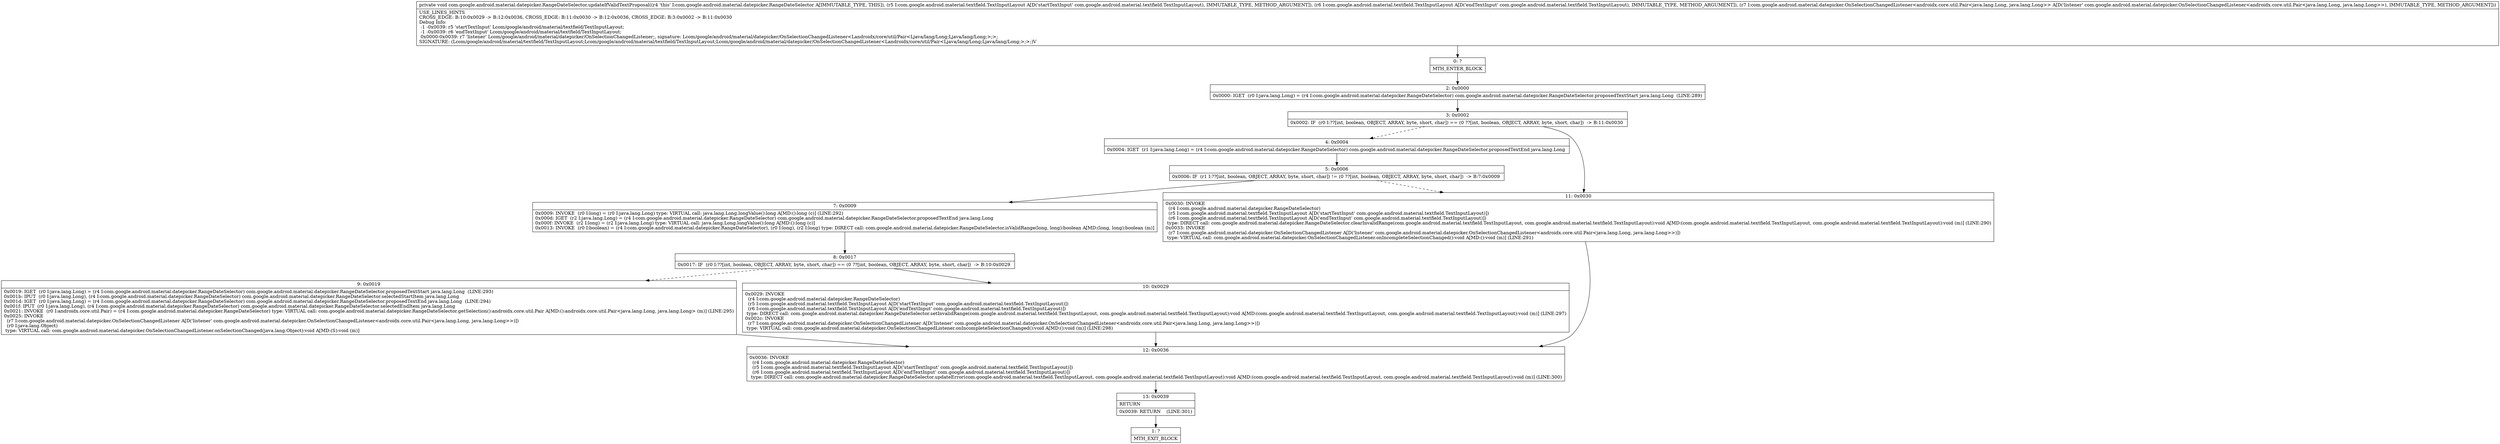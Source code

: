 digraph "CFG forcom.google.android.material.datepicker.RangeDateSelector.updateIfValidTextProposal(Lcom\/google\/android\/material\/textfield\/TextInputLayout;Lcom\/google\/android\/material\/textfield\/TextInputLayout;Lcom\/google\/android\/material\/datepicker\/OnSelectionChangedListener;)V" {
Node_0 [shape=record,label="{0\:\ ?|MTH_ENTER_BLOCK\l}"];
Node_2 [shape=record,label="{2\:\ 0x0000|0x0000: IGET  (r0 I:java.lang.Long) = (r4 I:com.google.android.material.datepicker.RangeDateSelector) com.google.android.material.datepicker.RangeDateSelector.proposedTextStart java.lang.Long  (LINE:289)\l}"];
Node_3 [shape=record,label="{3\:\ 0x0002|0x0002: IF  (r0 I:??[int, boolean, OBJECT, ARRAY, byte, short, char]) == (0 ??[int, boolean, OBJECT, ARRAY, byte, short, char])  \-\> B:11:0x0030 \l}"];
Node_4 [shape=record,label="{4\:\ 0x0004|0x0004: IGET  (r1 I:java.lang.Long) = (r4 I:com.google.android.material.datepicker.RangeDateSelector) com.google.android.material.datepicker.RangeDateSelector.proposedTextEnd java.lang.Long \l}"];
Node_5 [shape=record,label="{5\:\ 0x0006|0x0006: IF  (r1 I:??[int, boolean, OBJECT, ARRAY, byte, short, char]) != (0 ??[int, boolean, OBJECT, ARRAY, byte, short, char])  \-\> B:7:0x0009 \l}"];
Node_7 [shape=record,label="{7\:\ 0x0009|0x0009: INVOKE  (r0 I:long) = (r0 I:java.lang.Long) type: VIRTUAL call: java.lang.Long.longValue():long A[MD:():long (c)] (LINE:292)\l0x000d: IGET  (r2 I:java.lang.Long) = (r4 I:com.google.android.material.datepicker.RangeDateSelector) com.google.android.material.datepicker.RangeDateSelector.proposedTextEnd java.lang.Long \l0x000f: INVOKE  (r2 I:long) = (r2 I:java.lang.Long) type: VIRTUAL call: java.lang.Long.longValue():long A[MD:():long (c)]\l0x0013: INVOKE  (r0 I:boolean) = (r4 I:com.google.android.material.datepicker.RangeDateSelector), (r0 I:long), (r2 I:long) type: DIRECT call: com.google.android.material.datepicker.RangeDateSelector.isValidRange(long, long):boolean A[MD:(long, long):boolean (m)]\l}"];
Node_8 [shape=record,label="{8\:\ 0x0017|0x0017: IF  (r0 I:??[int, boolean, OBJECT, ARRAY, byte, short, char]) == (0 ??[int, boolean, OBJECT, ARRAY, byte, short, char])  \-\> B:10:0x0029 \l}"];
Node_9 [shape=record,label="{9\:\ 0x0019|0x0019: IGET  (r0 I:java.lang.Long) = (r4 I:com.google.android.material.datepicker.RangeDateSelector) com.google.android.material.datepicker.RangeDateSelector.proposedTextStart java.lang.Long  (LINE:293)\l0x001b: IPUT  (r0 I:java.lang.Long), (r4 I:com.google.android.material.datepicker.RangeDateSelector) com.google.android.material.datepicker.RangeDateSelector.selectedStartItem java.lang.Long \l0x001d: IGET  (r0 I:java.lang.Long) = (r4 I:com.google.android.material.datepicker.RangeDateSelector) com.google.android.material.datepicker.RangeDateSelector.proposedTextEnd java.lang.Long  (LINE:294)\l0x001f: IPUT  (r0 I:java.lang.Long), (r4 I:com.google.android.material.datepicker.RangeDateSelector) com.google.android.material.datepicker.RangeDateSelector.selectedEndItem java.lang.Long \l0x0021: INVOKE  (r0 I:androidx.core.util.Pair) = (r4 I:com.google.android.material.datepicker.RangeDateSelector) type: VIRTUAL call: com.google.android.material.datepicker.RangeDateSelector.getSelection():androidx.core.util.Pair A[MD:():androidx.core.util.Pair\<java.lang.Long, java.lang.Long\> (m)] (LINE:295)\l0x0025: INVOKE  \l  (r7 I:com.google.android.material.datepicker.OnSelectionChangedListener A[D('listener' com.google.android.material.datepicker.OnSelectionChangedListener\<androidx.core.util.Pair\<java.lang.Long, java.lang.Long\>\>)])\l  (r0 I:java.lang.Object)\l type: VIRTUAL call: com.google.android.material.datepicker.OnSelectionChangedListener.onSelectionChanged(java.lang.Object):void A[MD:(S):void (m)]\l}"];
Node_12 [shape=record,label="{12\:\ 0x0036|0x0036: INVOKE  \l  (r4 I:com.google.android.material.datepicker.RangeDateSelector)\l  (r5 I:com.google.android.material.textfield.TextInputLayout A[D('startTextInput' com.google.android.material.textfield.TextInputLayout)])\l  (r6 I:com.google.android.material.textfield.TextInputLayout A[D('endTextInput' com.google.android.material.textfield.TextInputLayout)])\l type: DIRECT call: com.google.android.material.datepicker.RangeDateSelector.updateError(com.google.android.material.textfield.TextInputLayout, com.google.android.material.textfield.TextInputLayout):void A[MD:(com.google.android.material.textfield.TextInputLayout, com.google.android.material.textfield.TextInputLayout):void (m)] (LINE:300)\l}"];
Node_13 [shape=record,label="{13\:\ 0x0039|RETURN\l|0x0039: RETURN    (LINE:301)\l}"];
Node_1 [shape=record,label="{1\:\ ?|MTH_EXIT_BLOCK\l}"];
Node_10 [shape=record,label="{10\:\ 0x0029|0x0029: INVOKE  \l  (r4 I:com.google.android.material.datepicker.RangeDateSelector)\l  (r5 I:com.google.android.material.textfield.TextInputLayout A[D('startTextInput' com.google.android.material.textfield.TextInputLayout)])\l  (r6 I:com.google.android.material.textfield.TextInputLayout A[D('endTextInput' com.google.android.material.textfield.TextInputLayout)])\l type: DIRECT call: com.google.android.material.datepicker.RangeDateSelector.setInvalidRange(com.google.android.material.textfield.TextInputLayout, com.google.android.material.textfield.TextInputLayout):void A[MD:(com.google.android.material.textfield.TextInputLayout, com.google.android.material.textfield.TextInputLayout):void (m)] (LINE:297)\l0x002c: INVOKE  \l  (r7 I:com.google.android.material.datepicker.OnSelectionChangedListener A[D('listener' com.google.android.material.datepicker.OnSelectionChangedListener\<androidx.core.util.Pair\<java.lang.Long, java.lang.Long\>\>)])\l type: VIRTUAL call: com.google.android.material.datepicker.OnSelectionChangedListener.onIncompleteSelectionChanged():void A[MD:():void (m)] (LINE:298)\l}"];
Node_11 [shape=record,label="{11\:\ 0x0030|0x0030: INVOKE  \l  (r4 I:com.google.android.material.datepicker.RangeDateSelector)\l  (r5 I:com.google.android.material.textfield.TextInputLayout A[D('startTextInput' com.google.android.material.textfield.TextInputLayout)])\l  (r6 I:com.google.android.material.textfield.TextInputLayout A[D('endTextInput' com.google.android.material.textfield.TextInputLayout)])\l type: DIRECT call: com.google.android.material.datepicker.RangeDateSelector.clearInvalidRange(com.google.android.material.textfield.TextInputLayout, com.google.android.material.textfield.TextInputLayout):void A[MD:(com.google.android.material.textfield.TextInputLayout, com.google.android.material.textfield.TextInputLayout):void (m)] (LINE:290)\l0x0033: INVOKE  \l  (r7 I:com.google.android.material.datepicker.OnSelectionChangedListener A[D('listener' com.google.android.material.datepicker.OnSelectionChangedListener\<androidx.core.util.Pair\<java.lang.Long, java.lang.Long\>\>)])\l type: VIRTUAL call: com.google.android.material.datepicker.OnSelectionChangedListener.onIncompleteSelectionChanged():void A[MD:():void (m)] (LINE:291)\l}"];
MethodNode[shape=record,label="{private void com.google.android.material.datepicker.RangeDateSelector.updateIfValidTextProposal((r4 'this' I:com.google.android.material.datepicker.RangeDateSelector A[IMMUTABLE_TYPE, THIS]), (r5 I:com.google.android.material.textfield.TextInputLayout A[D('startTextInput' com.google.android.material.textfield.TextInputLayout), IMMUTABLE_TYPE, METHOD_ARGUMENT]), (r6 I:com.google.android.material.textfield.TextInputLayout A[D('endTextInput' com.google.android.material.textfield.TextInputLayout), IMMUTABLE_TYPE, METHOD_ARGUMENT]), (r7 I:com.google.android.material.datepicker.OnSelectionChangedListener\<androidx.core.util.Pair\<java.lang.Long, java.lang.Long\>\> A[D('listener' com.google.android.material.datepicker.OnSelectionChangedListener\<androidx.core.util.Pair\<java.lang.Long, java.lang.Long\>\>), IMMUTABLE_TYPE, METHOD_ARGUMENT]))  | USE_LINES_HINTS\lCROSS_EDGE: B:10:0x0029 \-\> B:12:0x0036, CROSS_EDGE: B:11:0x0030 \-\> B:12:0x0036, CROSS_EDGE: B:3:0x0002 \-\> B:11:0x0030\lDebug Info:\l  \-1 \-0x0039: r5 'startTextInput' Lcom\/google\/android\/material\/textfield\/TextInputLayout;\l  \-1 \-0x0039: r6 'endTextInput' Lcom\/google\/android\/material\/textfield\/TextInputLayout;\l  0x0000\-0x0039: r7 'listener' Lcom\/google\/android\/material\/datepicker\/OnSelectionChangedListener;, signature: Lcom\/google\/android\/material\/datepicker\/OnSelectionChangedListener\<Landroidx\/core\/util\/Pair\<Ljava\/lang\/Long;Ljava\/lang\/Long;\>;\>;\lSIGNATURE: (Lcom\/google\/android\/material\/textfield\/TextInputLayout;Lcom\/google\/android\/material\/textfield\/TextInputLayout;Lcom\/google\/android\/material\/datepicker\/OnSelectionChangedListener\<Landroidx\/core\/util\/Pair\<Ljava\/lang\/Long;Ljava\/lang\/Long;\>;\>;)V\l}"];
MethodNode -> Node_0;Node_0 -> Node_2;
Node_2 -> Node_3;
Node_3 -> Node_4[style=dashed];
Node_3 -> Node_11;
Node_4 -> Node_5;
Node_5 -> Node_7;
Node_5 -> Node_11[style=dashed];
Node_7 -> Node_8;
Node_8 -> Node_9[style=dashed];
Node_8 -> Node_10;
Node_9 -> Node_12;
Node_12 -> Node_13;
Node_13 -> Node_1;
Node_10 -> Node_12;
Node_11 -> Node_12;
}

